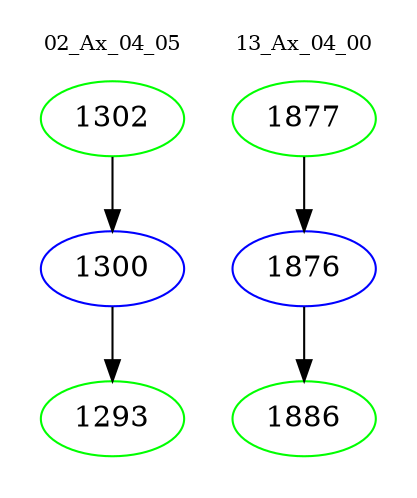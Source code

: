digraph{
subgraph cluster_0 {
color = white
label = "02_Ax_04_05";
fontsize=10;
T0_1302 [label="1302", color="green"]
T0_1302 -> T0_1300 [color="black"]
T0_1300 [label="1300", color="blue"]
T0_1300 -> T0_1293 [color="black"]
T0_1293 [label="1293", color="green"]
}
subgraph cluster_1 {
color = white
label = "13_Ax_04_00";
fontsize=10;
T1_1877 [label="1877", color="green"]
T1_1877 -> T1_1876 [color="black"]
T1_1876 [label="1876", color="blue"]
T1_1876 -> T1_1886 [color="black"]
T1_1886 [label="1886", color="green"]
}
}
